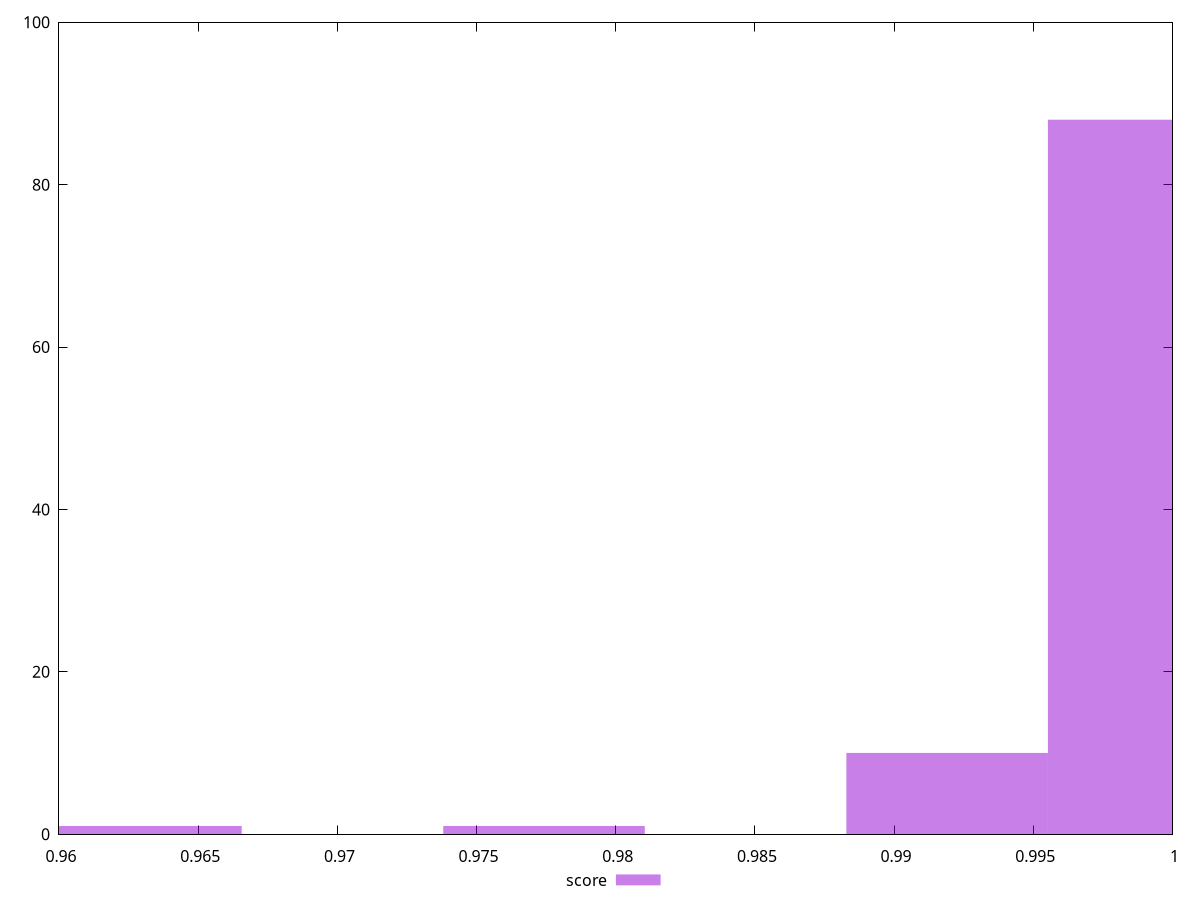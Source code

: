 reset

$score <<EOF
0.9991445221359573 88
0.9919043444393199 10
0.9629436336527704 1
0.9774239890460451 1
EOF

set key outside below
set boxwidth 0.0072401776966373715
set xrange [0.96:1]
set yrange [0:100]
set trange [0:100]
set style fill transparent solid 0.5 noborder
set terminal svg size 640, 490 enhanced background rgb 'white'
set output "report_00017_2021-02-10T15-08-03.406Z/mainthread-work-breakdown/samples/pages+cached+noadtech+nomedia/score/histogram.svg"

plot $score title "score" with boxes

reset
